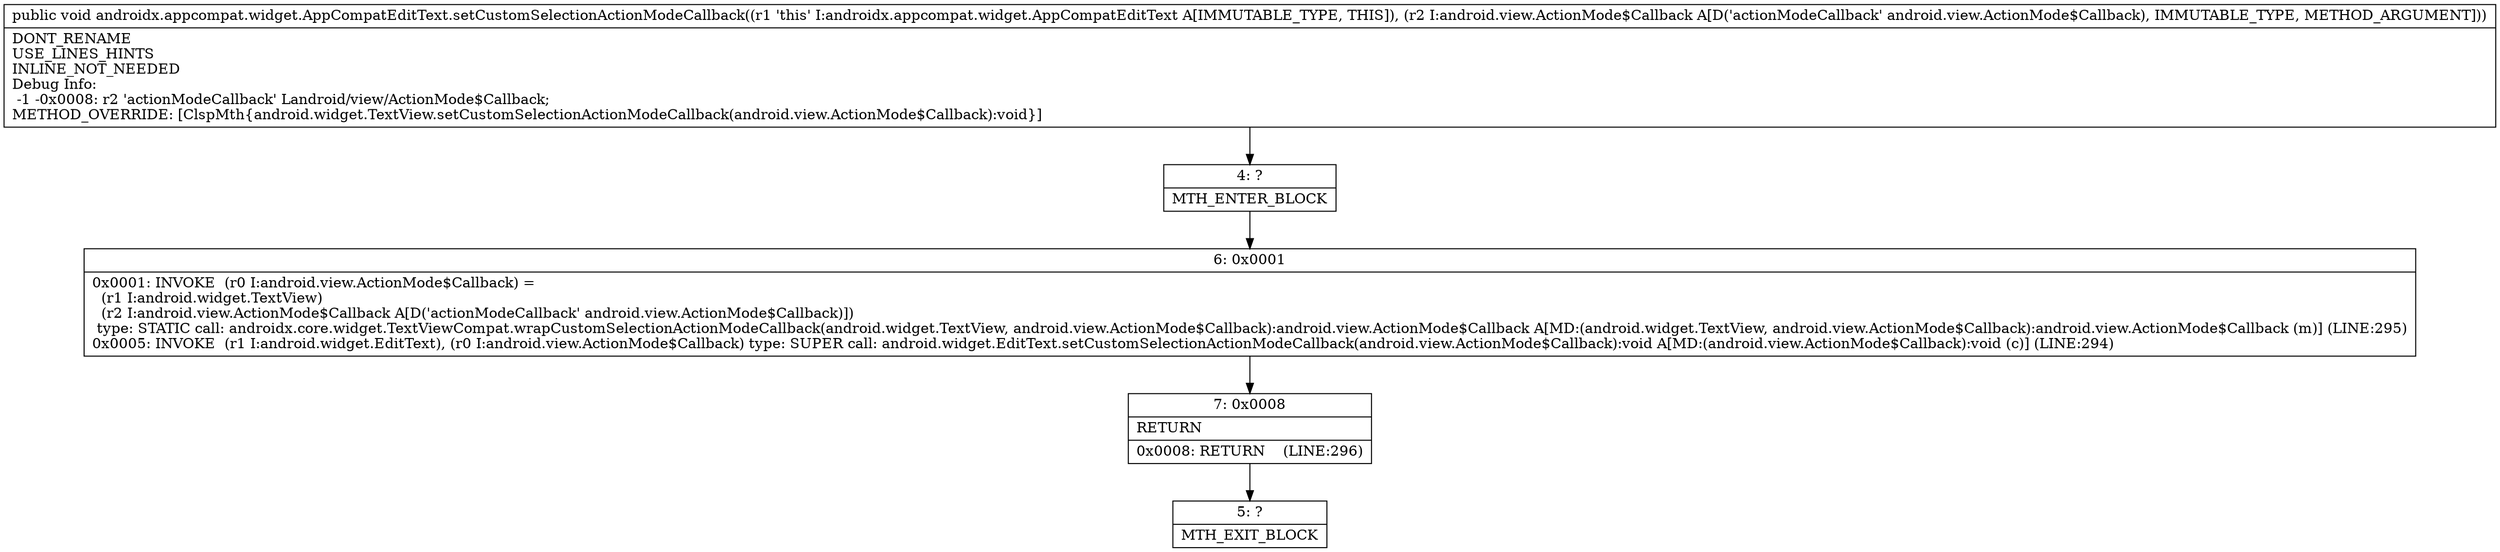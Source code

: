 digraph "CFG forandroidx.appcompat.widget.AppCompatEditText.setCustomSelectionActionModeCallback(Landroid\/view\/ActionMode$Callback;)V" {
Node_4 [shape=record,label="{4\:\ ?|MTH_ENTER_BLOCK\l}"];
Node_6 [shape=record,label="{6\:\ 0x0001|0x0001: INVOKE  (r0 I:android.view.ActionMode$Callback) = \l  (r1 I:android.widget.TextView)\l  (r2 I:android.view.ActionMode$Callback A[D('actionModeCallback' android.view.ActionMode$Callback)])\l type: STATIC call: androidx.core.widget.TextViewCompat.wrapCustomSelectionActionModeCallback(android.widget.TextView, android.view.ActionMode$Callback):android.view.ActionMode$Callback A[MD:(android.widget.TextView, android.view.ActionMode$Callback):android.view.ActionMode$Callback (m)] (LINE:295)\l0x0005: INVOKE  (r1 I:android.widget.EditText), (r0 I:android.view.ActionMode$Callback) type: SUPER call: android.widget.EditText.setCustomSelectionActionModeCallback(android.view.ActionMode$Callback):void A[MD:(android.view.ActionMode$Callback):void (c)] (LINE:294)\l}"];
Node_7 [shape=record,label="{7\:\ 0x0008|RETURN\l|0x0008: RETURN    (LINE:296)\l}"];
Node_5 [shape=record,label="{5\:\ ?|MTH_EXIT_BLOCK\l}"];
MethodNode[shape=record,label="{public void androidx.appcompat.widget.AppCompatEditText.setCustomSelectionActionModeCallback((r1 'this' I:androidx.appcompat.widget.AppCompatEditText A[IMMUTABLE_TYPE, THIS]), (r2 I:android.view.ActionMode$Callback A[D('actionModeCallback' android.view.ActionMode$Callback), IMMUTABLE_TYPE, METHOD_ARGUMENT]))  | DONT_RENAME\lUSE_LINES_HINTS\lINLINE_NOT_NEEDED\lDebug Info:\l  \-1 \-0x0008: r2 'actionModeCallback' Landroid\/view\/ActionMode$Callback;\lMETHOD_OVERRIDE: [ClspMth\{android.widget.TextView.setCustomSelectionActionModeCallback(android.view.ActionMode$Callback):void\}]\l}"];
MethodNode -> Node_4;Node_4 -> Node_6;
Node_6 -> Node_7;
Node_7 -> Node_5;
}

